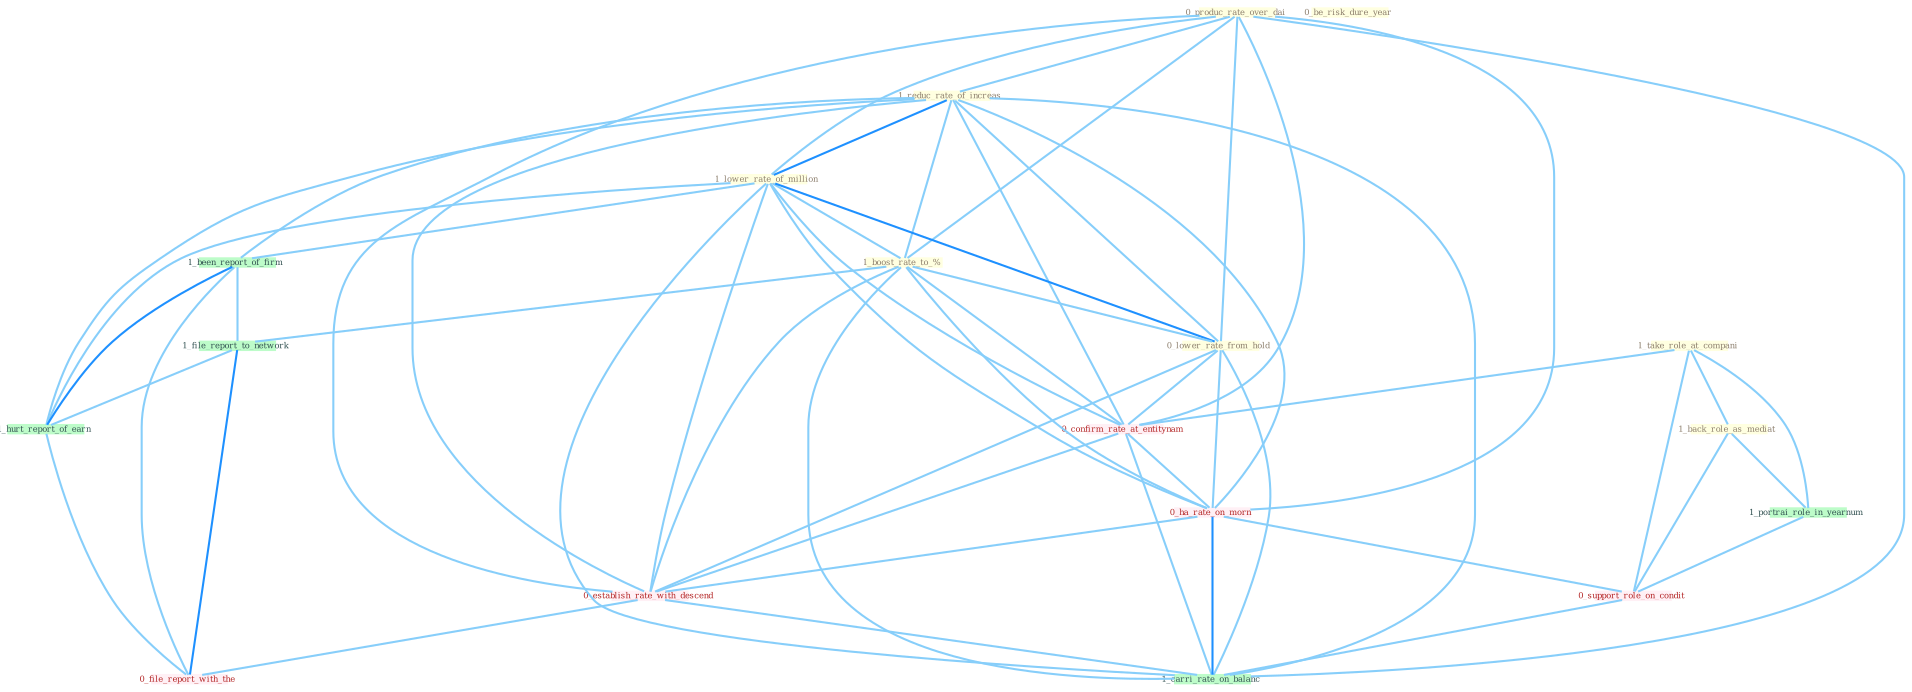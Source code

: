 Graph G{ 
    node
    [shape=polygon,style=filled,width=.5,height=.06,color="#BDFCC9",fixedsize=true,fontsize=4,
    fontcolor="#2f4f4f"];
    {node
    [color="#ffffe0", fontcolor="#8b7d6b"] "1_take_role_at_compani " "0_produc_rate_over_dai " "0_be_risk_dure_year " "1_reduc_rate_of_increas " "1_lower_rate_of_million " "1_boost_rate_to_% " "1_back_role_as_mediat " "0_lower_rate_from_hold "}
{node [color="#fff0f5", fontcolor="#b22222"] "0_confirm_rate_at_entitynam " "0_ha_rate_on_morn " "0_support_role_on_condit " "0_establish_rate_with_descend " "0_file_report_with_the "}
edge [color="#B0E2FF"];

	"1_take_role_at_compani " -- "1_back_role_as_mediat " [w="1", color="#87cefa" ];
	"1_take_role_at_compani " -- "0_confirm_rate_at_entitynam " [w="1", color="#87cefa" ];
	"1_take_role_at_compani " -- "1_portrai_role_in_yearnum " [w="1", color="#87cefa" ];
	"1_take_role_at_compani " -- "0_support_role_on_condit " [w="1", color="#87cefa" ];
	"0_produc_rate_over_dai " -- "1_reduc_rate_of_increas " [w="1", color="#87cefa" ];
	"0_produc_rate_over_dai " -- "1_lower_rate_of_million " [w="1", color="#87cefa" ];
	"0_produc_rate_over_dai " -- "1_boost_rate_to_% " [w="1", color="#87cefa" ];
	"0_produc_rate_over_dai " -- "0_lower_rate_from_hold " [w="1", color="#87cefa" ];
	"0_produc_rate_over_dai " -- "0_confirm_rate_at_entitynam " [w="1", color="#87cefa" ];
	"0_produc_rate_over_dai " -- "0_ha_rate_on_morn " [w="1", color="#87cefa" ];
	"0_produc_rate_over_dai " -- "0_establish_rate_with_descend " [w="1", color="#87cefa" ];
	"0_produc_rate_over_dai " -- "1_carri_rate_on_balanc " [w="1", color="#87cefa" ];
	"1_reduc_rate_of_increas " -- "1_lower_rate_of_million " [w="2", color="#1e90ff" , len=0.8];
	"1_reduc_rate_of_increas " -- "1_boost_rate_to_% " [w="1", color="#87cefa" ];
	"1_reduc_rate_of_increas " -- "0_lower_rate_from_hold " [w="1", color="#87cefa" ];
	"1_reduc_rate_of_increas " -- "0_confirm_rate_at_entitynam " [w="1", color="#87cefa" ];
	"1_reduc_rate_of_increas " -- "1_been_report_of_firm " [w="1", color="#87cefa" ];
	"1_reduc_rate_of_increas " -- "0_ha_rate_on_morn " [w="1", color="#87cefa" ];
	"1_reduc_rate_of_increas " -- "1_hurt_report_of_earn " [w="1", color="#87cefa" ];
	"1_reduc_rate_of_increas " -- "0_establish_rate_with_descend " [w="1", color="#87cefa" ];
	"1_reduc_rate_of_increas " -- "1_carri_rate_on_balanc " [w="1", color="#87cefa" ];
	"1_lower_rate_of_million " -- "1_boost_rate_to_% " [w="1", color="#87cefa" ];
	"1_lower_rate_of_million " -- "0_lower_rate_from_hold " [w="2", color="#1e90ff" , len=0.8];
	"1_lower_rate_of_million " -- "0_confirm_rate_at_entitynam " [w="1", color="#87cefa" ];
	"1_lower_rate_of_million " -- "1_been_report_of_firm " [w="1", color="#87cefa" ];
	"1_lower_rate_of_million " -- "0_ha_rate_on_morn " [w="1", color="#87cefa" ];
	"1_lower_rate_of_million " -- "1_hurt_report_of_earn " [w="1", color="#87cefa" ];
	"1_lower_rate_of_million " -- "0_establish_rate_with_descend " [w="1", color="#87cefa" ];
	"1_lower_rate_of_million " -- "1_carri_rate_on_balanc " [w="1", color="#87cefa" ];
	"1_boost_rate_to_% " -- "0_lower_rate_from_hold " [w="1", color="#87cefa" ];
	"1_boost_rate_to_% " -- "0_confirm_rate_at_entitynam " [w="1", color="#87cefa" ];
	"1_boost_rate_to_% " -- "1_file_report_to_network " [w="1", color="#87cefa" ];
	"1_boost_rate_to_% " -- "0_ha_rate_on_morn " [w="1", color="#87cefa" ];
	"1_boost_rate_to_% " -- "0_establish_rate_with_descend " [w="1", color="#87cefa" ];
	"1_boost_rate_to_% " -- "1_carri_rate_on_balanc " [w="1", color="#87cefa" ];
	"1_back_role_as_mediat " -- "1_portrai_role_in_yearnum " [w="1", color="#87cefa" ];
	"1_back_role_as_mediat " -- "0_support_role_on_condit " [w="1", color="#87cefa" ];
	"0_lower_rate_from_hold " -- "0_confirm_rate_at_entitynam " [w="1", color="#87cefa" ];
	"0_lower_rate_from_hold " -- "0_ha_rate_on_morn " [w="1", color="#87cefa" ];
	"0_lower_rate_from_hold " -- "0_establish_rate_with_descend " [w="1", color="#87cefa" ];
	"0_lower_rate_from_hold " -- "1_carri_rate_on_balanc " [w="1", color="#87cefa" ];
	"0_confirm_rate_at_entitynam " -- "0_ha_rate_on_morn " [w="1", color="#87cefa" ];
	"0_confirm_rate_at_entitynam " -- "0_establish_rate_with_descend " [w="1", color="#87cefa" ];
	"0_confirm_rate_at_entitynam " -- "1_carri_rate_on_balanc " [w="1", color="#87cefa" ];
	"1_been_report_of_firm " -- "1_file_report_to_network " [w="1", color="#87cefa" ];
	"1_been_report_of_firm " -- "1_hurt_report_of_earn " [w="2", color="#1e90ff" , len=0.8];
	"1_been_report_of_firm " -- "0_file_report_with_the " [w="1", color="#87cefa" ];
	"1_file_report_to_network " -- "1_hurt_report_of_earn " [w="1", color="#87cefa" ];
	"1_file_report_to_network " -- "0_file_report_with_the " [w="2", color="#1e90ff" , len=0.8];
	"1_portrai_role_in_yearnum " -- "0_support_role_on_condit " [w="1", color="#87cefa" ];
	"0_ha_rate_on_morn " -- "0_support_role_on_condit " [w="1", color="#87cefa" ];
	"0_ha_rate_on_morn " -- "0_establish_rate_with_descend " [w="1", color="#87cefa" ];
	"0_ha_rate_on_morn " -- "1_carri_rate_on_balanc " [w="2", color="#1e90ff" , len=0.8];
	"1_hurt_report_of_earn " -- "0_file_report_with_the " [w="1", color="#87cefa" ];
	"0_support_role_on_condit " -- "1_carri_rate_on_balanc " [w="1", color="#87cefa" ];
	"0_establish_rate_with_descend " -- "1_carri_rate_on_balanc " [w="1", color="#87cefa" ];
	"0_establish_rate_with_descend " -- "0_file_report_with_the " [w="1", color="#87cefa" ];
}